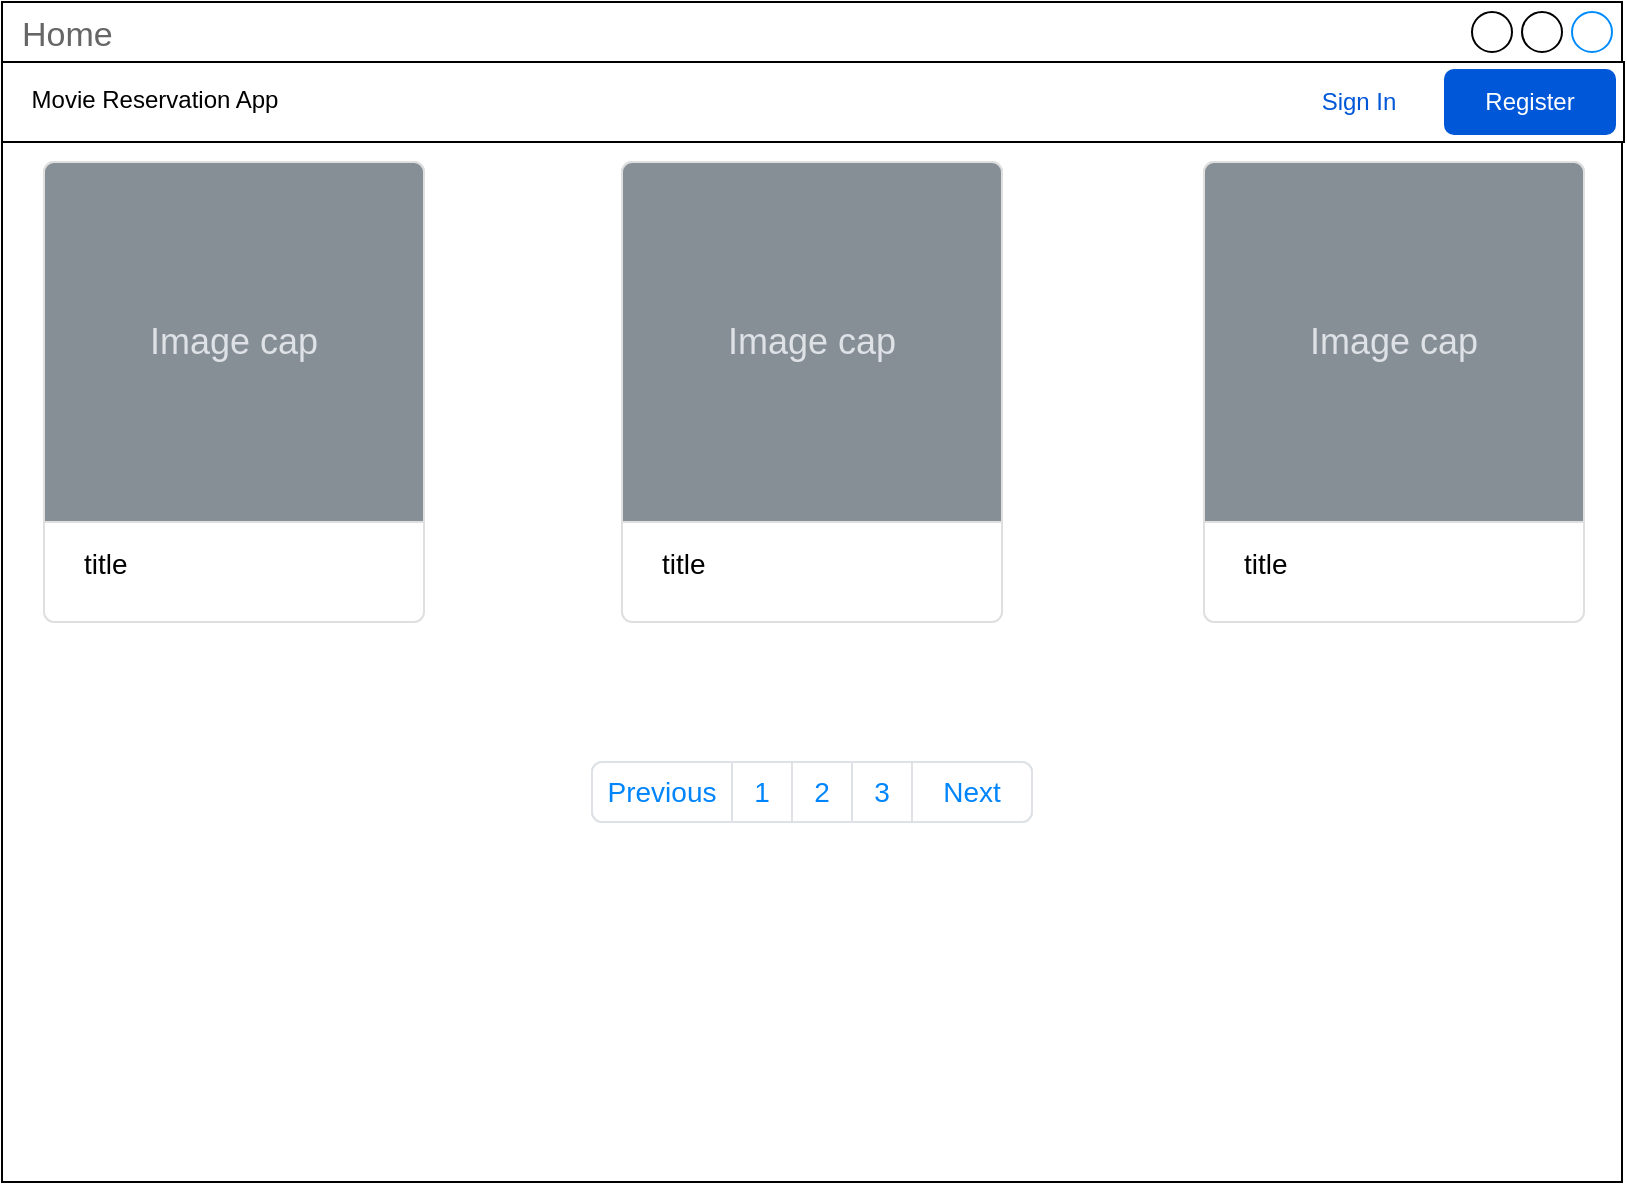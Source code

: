 <mxfile pages="2">
    <diagram id="GWFfLCvhLpJTNQ_UYMva" name="home">
        <mxGraphModel dx="596" dy="440" grid="1" gridSize="10" guides="1" tooltips="1" connect="1" arrows="1" fold="1" page="1" pageScale="1" pageWidth="827" pageHeight="1169" math="0" shadow="0">
            <root>
                <mxCell id="0"/>
                <mxCell id="1" parent="0"/>
                <mxCell id="f6s3JwkN0MdlUgzI1syV-1" value="Home" style="strokeWidth=1;shadow=0;dashed=0;align=center;html=1;shape=mxgraph.mockup.containers.window;align=left;verticalAlign=top;spacingLeft=8;strokeColor2=#008cff;strokeColor3=#c4c4c4;fontColor=#666666;mainText=;fontSize=17;labelBackgroundColor=none;whiteSpace=wrap;" parent="1" vertex="1">
                    <mxGeometry x="9" y="20" width="810" height="590" as="geometry"/>
                </mxCell>
                <mxCell id="enZfVMpQGpxIZAzEN-10-1" value="" style="rounded=0;whiteSpace=wrap;html=1;" parent="1" vertex="1">
                    <mxGeometry x="9" y="50" width="811" height="40" as="geometry"/>
                </mxCell>
                <mxCell id="enZfVMpQGpxIZAzEN-10-5" value="Register" style="rounded=1;fillColor=#0057D8;strokeColor=none;html=1;whiteSpace=wrap;fontColor=#ffffff;align=center;verticalAlign=middle;fontStyle=0;fontSize=12;sketch=0;" parent="1" vertex="1">
                    <mxGeometry x="730" y="53.5" width="86" height="33" as="geometry"/>
                </mxCell>
                <mxCell id="enZfVMpQGpxIZAzEN-10-6" value="Sign In" style="fillColor=none;strokeColor=none;html=1;fontColor=#0057D8;align=center;verticalAlign=middle;fontStyle=0;fontSize=12" parent="1" vertex="1">
                    <mxGeometry x="644" y="53.5" width="86" height="33" as="geometry"/>
                </mxCell>
                <mxCell id="enZfVMpQGpxIZAzEN-10-7" value="Movie Reservation App" style="text;html=1;align=center;verticalAlign=middle;whiteSpace=wrap;rounded=0;" parent="1" vertex="1">
                    <mxGeometry x="20" y="53.5" width="131" height="30" as="geometry"/>
                </mxCell>
                <mxCell id="enZfVMpQGpxIZAzEN-10-10" value="title" style="html=1;shadow=0;dashed=0;shape=mxgraph.bootstrap.rrect;rSize=5;strokeColor=#DFDFDF;html=1;whiteSpace=wrap;fillColor=#ffffff;fontColor=#000000;verticalAlign=bottom;align=left;spacing=20;fontSize=14;" parent="1" vertex="1">
                    <mxGeometry x="30" y="100" width="190" height="230" as="geometry"/>
                </mxCell>
                <mxCell id="enZfVMpQGpxIZAzEN-10-11" value="Image cap" style="html=1;shadow=0;dashed=0;shape=mxgraph.bootstrap.topButton;rSize=5;perimeter=none;whiteSpace=wrap;fillColor=#868E96;strokeColor=#DFDFDF;fontColor=#DEE2E6;resizeWidth=1;fontSize=18;" parent="enZfVMpQGpxIZAzEN-10-10" vertex="1">
                    <mxGeometry width="190" height="180" relative="1" as="geometry"/>
                </mxCell>
                <mxCell id="enZfVMpQGpxIZAzEN-10-12" value="title" style="html=1;shadow=0;dashed=0;shape=mxgraph.bootstrap.rrect;rSize=5;strokeColor=#DFDFDF;html=1;whiteSpace=wrap;fillColor=#ffffff;fontColor=#000000;verticalAlign=bottom;align=left;spacing=20;fontSize=14;" parent="1" vertex="1">
                    <mxGeometry x="319" y="100" width="190" height="230" as="geometry"/>
                </mxCell>
                <mxCell id="enZfVMpQGpxIZAzEN-10-13" value="Image cap" style="html=1;shadow=0;dashed=0;shape=mxgraph.bootstrap.topButton;rSize=5;perimeter=none;whiteSpace=wrap;fillColor=#868E96;strokeColor=#DFDFDF;fontColor=#DEE2E6;resizeWidth=1;fontSize=18;" parent="enZfVMpQGpxIZAzEN-10-12" vertex="1">
                    <mxGeometry width="190" height="180" relative="1" as="geometry"/>
                </mxCell>
                <mxCell id="enZfVMpQGpxIZAzEN-10-14" value="title" style="html=1;shadow=0;dashed=0;shape=mxgraph.bootstrap.rrect;rSize=5;strokeColor=#DFDFDF;html=1;whiteSpace=wrap;fillColor=#ffffff;fontColor=#000000;verticalAlign=bottom;align=left;spacing=20;fontSize=14;" parent="1" vertex="1">
                    <mxGeometry x="610" y="100" width="190" height="230" as="geometry"/>
                </mxCell>
                <mxCell id="enZfVMpQGpxIZAzEN-10-15" value="Image cap" style="html=1;shadow=0;dashed=0;shape=mxgraph.bootstrap.topButton;rSize=5;perimeter=none;whiteSpace=wrap;fillColor=#868E96;strokeColor=#DFDFDF;fontColor=#DEE2E6;resizeWidth=1;fontSize=18;" parent="enZfVMpQGpxIZAzEN-10-14" vertex="1">
                    <mxGeometry width="190" height="180" relative="1" as="geometry"/>
                </mxCell>
                <mxCell id="PEdeGD_hOIm0k0dsKLWk-1" value="" style="html=1;shadow=0;dashed=0;shape=mxgraph.bootstrap.rrect;rSize=5;strokeColor=#DEE2E6;html=1;whiteSpace=wrap;fillColor=#ffffff;fontColor=#0085FC;fontSize=14;" parent="1" vertex="1">
                    <mxGeometry x="304" y="400" width="220" height="30" as="geometry"/>
                </mxCell>
                <mxCell id="PEdeGD_hOIm0k0dsKLWk-2" value="Previous" style="strokeColor=inherit;fillColor=inherit;gradientColor=inherit;fontColor=inherit;html=1;shadow=0;dashed=0;shape=mxgraph.bootstrap.leftButton;rSize=5;perimeter=none;whiteSpace=wrap;resizeHeight=1;fontSize=14;" parent="PEdeGD_hOIm0k0dsKLWk-1" vertex="1">
                    <mxGeometry width="70" height="30" relative="1" as="geometry"/>
                </mxCell>
                <mxCell id="PEdeGD_hOIm0k0dsKLWk-3" value="1" style="strokeColor=inherit;fillColor=inherit;gradientColor=inherit;fontColor=inherit;html=1;shadow=0;dashed=0;perimeter=none;whiteSpace=wrap;resizeHeight=1;fontSize=14;" parent="PEdeGD_hOIm0k0dsKLWk-1" vertex="1">
                    <mxGeometry width="30" height="30" relative="1" as="geometry">
                        <mxPoint x="70" as="offset"/>
                    </mxGeometry>
                </mxCell>
                <mxCell id="PEdeGD_hOIm0k0dsKLWk-4" value="2" style="strokeColor=inherit;fillColor=inherit;gradientColor=inherit;fontColor=inherit;html=1;shadow=0;dashed=0;perimeter=none;whiteSpace=wrap;resizeHeight=1;fontSize=14;" parent="PEdeGD_hOIm0k0dsKLWk-1" vertex="1">
                    <mxGeometry width="30" height="30" relative="1" as="geometry">
                        <mxPoint x="100" as="offset"/>
                    </mxGeometry>
                </mxCell>
                <mxCell id="PEdeGD_hOIm0k0dsKLWk-5" value="3" style="strokeColor=inherit;fillColor=inherit;gradientColor=inherit;fontColor=inherit;html=1;shadow=0;dashed=0;perimeter=none;whiteSpace=wrap;resizeHeight=1;fontSize=14;" parent="PEdeGD_hOIm0k0dsKLWk-1" vertex="1">
                    <mxGeometry width="30" height="30" relative="1" as="geometry">
                        <mxPoint x="130" as="offset"/>
                    </mxGeometry>
                </mxCell>
                <mxCell id="PEdeGD_hOIm0k0dsKLWk-6" value="Next" style="strokeColor=inherit;fillColor=inherit;gradientColor=inherit;fontColor=inherit;html=1;shadow=0;dashed=0;shape=mxgraph.bootstrap.rightButton;rSize=5;perimeter=none;whiteSpace=wrap;resizeHeight=1;fontSize=14;" parent="PEdeGD_hOIm0k0dsKLWk-1" vertex="1">
                    <mxGeometry x="1" width="60" height="30" relative="1" as="geometry">
                        <mxPoint x="-60" as="offset"/>
                    </mxGeometry>
                </mxCell>
            </root>
        </mxGraphModel>
    </diagram>
    <diagram id="51eIaUIiA1ZKY0hffxHQ" name="movie-details">
        <mxGraphModel dx="596" dy="440" grid="1" gridSize="10" guides="1" tooltips="1" connect="1" arrows="1" fold="1" page="1" pageScale="1" pageWidth="827" pageHeight="1169" math="0" shadow="0">
            <root>
                <mxCell id="0"/>
                <mxCell id="1" parent="0"/>
                <mxCell id="isGys2z--TmY4RxQtWzl-1" value="Movie Details" style="strokeWidth=1;shadow=0;dashed=0;align=center;html=1;shape=mxgraph.mockup.containers.window;align=left;verticalAlign=top;spacingLeft=8;strokeColor2=#008cff;strokeColor3=#c4c4c4;fontColor=#666666;mainText=;fontSize=17;labelBackgroundColor=none;whiteSpace=wrap;" parent="1" vertex="1">
                    <mxGeometry x="9" y="20" width="810" height="590" as="geometry"/>
                </mxCell>
                <mxCell id="isGys2z--TmY4RxQtWzl-2" value="" style="rounded=0;whiteSpace=wrap;html=1;" parent="1" vertex="1">
                    <mxGeometry x="9" y="50" width="811" height="40" as="geometry"/>
                </mxCell>
                <mxCell id="isGys2z--TmY4RxQtWzl-3" value="Register" style="rounded=1;fillColor=#0057D8;strokeColor=none;html=1;whiteSpace=wrap;fontColor=#ffffff;align=center;verticalAlign=middle;fontStyle=0;fontSize=12;sketch=0;" parent="1" vertex="1">
                    <mxGeometry x="730" y="53.5" width="86" height="33" as="geometry"/>
                </mxCell>
                <mxCell id="isGys2z--TmY4RxQtWzl-4" value="Sign In" style="fillColor=none;strokeColor=none;html=1;fontColor=#0057D8;align=center;verticalAlign=middle;fontStyle=0;fontSize=12" parent="1" vertex="1">
                    <mxGeometry x="644" y="53.5" width="86" height="33" as="geometry"/>
                </mxCell>
                <mxCell id="isGys2z--TmY4RxQtWzl-5" value="Movie Reservation App" style="text;html=1;align=center;verticalAlign=middle;whiteSpace=wrap;rounded=0;" parent="1" vertex="1">
                    <mxGeometry x="20" y="53.5" width="131" height="30" as="geometry"/>
                </mxCell>
                <mxCell id="j7OEz0O2rtIiI6W0pvnm-3" value="" style="shape=image;html=1;verticalLabelPosition=bottom;verticalAlign=top;imageAspect=1;aspect=fixed;image=img/clipart/Gear_128x128.png" parent="1" vertex="1">
                    <mxGeometry x="30" y="110" width="400.65" height="470" as="geometry"/>
                </mxCell>
                <mxCell id="j7OEz0O2rtIiI6W0pvnm-4" value="&lt;h1 style=&quot;margin-top: 0px;&quot;&gt;Heading&lt;/h1&gt;&lt;p&gt;Lorem ipsum dolor sit amet, consectetur adipisicing elit, sed do eiusmod tempor incididunt ut labore et dolore magna aliqua.&lt;/p&gt;&lt;p&gt;&lt;br&gt;&lt;/p&gt;&lt;p&gt;director&lt;/p&gt;&lt;p&gt;&lt;br&gt;&lt;/p&gt;&lt;p&gt;genre&lt;/p&gt;&lt;p&gt;&lt;br&gt;&lt;/p&gt;&lt;p&gt;&lt;br&gt;&lt;/p&gt;" style="text;html=1;whiteSpace=wrap;overflow=hidden;rounded=0;" parent="1" vertex="1">
                    <mxGeometry x="480" y="110" width="330" height="460" as="geometry"/>
                </mxCell>
                <mxCell id="j7OEz0O2rtIiI6W0pvnm-5" value="View Movie Schedules" style="rounded=1;fillColor=#0057D8;strokeColor=none;html=1;whiteSpace=wrap;fontColor=#ffffff;align=center;verticalAlign=middle;fontStyle=0;fontSize=12;sketch=0;" parent="1" vertex="1">
                    <mxGeometry x="650" y="537" width="156" height="33" as="geometry"/>
                </mxCell>
            </root>
        </mxGraphModel>
    </diagram>
    <diagram id="jYSCGszzfAzp_WSV8eBg" name="dashboard">
        <mxGraphModel dx="596" dy="440" grid="1" gridSize="10" guides="1" tooltips="1" connect="1" arrows="1" fold="1" page="1" pageScale="1" pageWidth="850" pageHeight="1100" math="0" shadow="0">
            <root>
                <mxCell id="0"/>
                <mxCell id="1" parent="0"/>
                <mxCell id="ys39Ev1LeJzqGtuAvWa4-1" value="Dashboard" style="strokeWidth=1;shadow=0;dashed=0;align=center;html=1;shape=mxgraph.mockup.containers.window;align=left;verticalAlign=top;spacingLeft=8;strokeColor2=#008cff;strokeColor3=#c4c4c4;fontColor=#666666;mainText=;fontSize=17;labelBackgroundColor=none;whiteSpace=wrap;" parent="1" vertex="1">
                    <mxGeometry x="9" y="20" width="810" height="590" as="geometry"/>
                </mxCell>
                <mxCell id="ys39Ev1LeJzqGtuAvWa4-2" value="" style="rounded=0;whiteSpace=wrap;html=1;" parent="1" vertex="1">
                    <mxGeometry x="9" y="50" width="811" height="40" as="geometry"/>
                </mxCell>
                <mxCell id="ys39Ev1LeJzqGtuAvWa4-3" value="Register" style="rounded=1;fillColor=#0057D8;strokeColor=none;html=1;whiteSpace=wrap;fontColor=#ffffff;align=center;verticalAlign=middle;fontStyle=0;fontSize=12;sketch=0;" parent="1" vertex="1">
                    <mxGeometry x="730" y="53.5" width="86" height="33" as="geometry"/>
                </mxCell>
                <mxCell id="ys39Ev1LeJzqGtuAvWa4-4" value="Sign In" style="fillColor=none;strokeColor=none;html=1;fontColor=#0057D8;align=center;verticalAlign=middle;fontStyle=0;fontSize=12" parent="1" vertex="1">
                    <mxGeometry x="644" y="53.5" width="86" height="33" as="geometry"/>
                </mxCell>
                <mxCell id="ys39Ev1LeJzqGtuAvWa4-5" value="Movie Reservation App" style="text;html=1;align=center;verticalAlign=middle;whiteSpace=wrap;rounded=0;" parent="1" vertex="1">
                    <mxGeometry x="20" y="53.5" width="131" height="30" as="geometry"/>
                </mxCell>
                <mxCell id="MO3mJ0Exob9gXDRP8ob4-1" value="" style="rounded=0;whiteSpace=wrap;html=1;" parent="1" vertex="1">
                    <mxGeometry x="9" y="90" width="231" height="520" as="geometry"/>
                </mxCell>
                <mxCell id="MO3mJ0Exob9gXDRP8ob4-3" value="Theater Filter" style="rounded=0;whiteSpace=wrap;html=1;" parent="1" vertex="1">
                    <mxGeometry x="27.25" y="120" width="194.5" height="100" as="geometry"/>
                </mxCell>
                <mxCell id="MO3mJ0Exob9gXDRP8ob4-4" value="Movie Filter" style="rounded=0;whiteSpace=wrap;html=1;" parent="1" vertex="1">
                    <mxGeometry x="27.25" y="240" width="194.5" height="100" as="geometry"/>
                </mxCell>
                <mxCell id="MO3mJ0Exob9gXDRP8ob4-5" value="Date Filter" style="rounded=0;whiteSpace=wrap;html=1;" parent="1" vertex="1">
                    <mxGeometry x="27.25" y="360" width="194.5" height="100" as="geometry"/>
                </mxCell>
                <mxCell id="sudrPLVQYCEkbcGEYN2M-1" value="" style="rounded=0;whiteSpace=wrap;html=1;" parent="1" vertex="1">
                    <mxGeometry x="260" y="120" width="540" height="310" as="geometry"/>
                </mxCell>
                <mxCell id="sudrPLVQYCEkbcGEYN2M-2" value="" style="shape=singleArrow;direction=south;whiteSpace=wrap;html=1;" parent="1" vertex="1">
                    <mxGeometry x="780" y="130" width="10" height="10" as="geometry"/>
                </mxCell>
                <mxCell id="sudrPLVQYCEkbcGEYN2M-6" value="Icon" style="icon;html=1;image=img/clipart/Gear_128x128.png" parent="1" vertex="1">
                    <mxGeometry x="270" y="170" width="160" height="160" as="geometry"/>
                </mxCell>
                <mxCell id="sudrPLVQYCEkbcGEYN2M-7" value="Title" style="text;html=1;strokeColor=none;fillColor=none;align=center;verticalAlign=middle;whiteSpace=wrap;rounded=0;" parent="1" vertex="1">
                    <mxGeometry x="270" y="130" width="60" height="30" as="geometry"/>
                </mxCell>
                <mxCell id="sudrPLVQYCEkbcGEYN2M-8" value="" style="endArrow=none;html=1;exitX=-0.004;exitY=0.123;exitDx=0;exitDy=0;exitPerimeter=0;" parent="1" source="sudrPLVQYCEkbcGEYN2M-1" edge="1">
                    <mxGeometry width="50" height="50" relative="1" as="geometry">
                        <mxPoint x="490" y="230" as="sourcePoint"/>
                        <mxPoint x="800" y="160" as="targetPoint"/>
                    </mxGeometry>
                </mxCell>
                <mxCell id="AO8YoWZ0hTl-oSYGVZbD-1" value="&lt;h1&gt;Heading&lt;/h1&gt;&lt;p&gt;Lorem ipsum dolor sit amet, consectetur adipisicing elit, sed do eiusmod tempor incididunt ut labore et dolore magna aliqua.&lt;/p&gt;" style="text;html=1;strokeColor=none;fillColor=none;spacing=5;spacingTop=-20;whiteSpace=wrap;overflow=hidden;rounded=0;" vertex="1" parent="1">
                    <mxGeometry x="450" y="170" width="330" height="120" as="geometry"/>
                </mxCell>
            </root>
        </mxGraphModel>
    </diagram>
    <diagram id="7EI1ctuYuQzFfCtV7iQC" name="login">
        <mxGraphModel dx="906" dy="647" grid="1" gridSize="10" guides="1" tooltips="1" connect="1" arrows="1" fold="1" page="1" pageScale="1" pageWidth="850" pageHeight="1100" math="0" shadow="0">
            <root>
                <mxCell id="0"/>
                <mxCell id="1" parent="0"/>
                <mxCell id="9pVYBihy1OX_ZmyKA-sD-1" value="Dashboard" style="strokeWidth=1;shadow=0;dashed=0;align=center;html=1;shape=mxgraph.mockup.containers.window;align=left;verticalAlign=top;spacingLeft=8;strokeColor2=#008cff;strokeColor3=#c4c4c4;fontColor=#666666;mainText=;fontSize=17;labelBackgroundColor=none;whiteSpace=wrap;" parent="1" vertex="1">
                    <mxGeometry x="9" y="20" width="810" height="590" as="geometry"/>
                </mxCell>
                <mxCell id="9pVYBihy1OX_ZmyKA-sD-2" value="" style="rounded=0;whiteSpace=wrap;html=1;" parent="1" vertex="1">
                    <mxGeometry x="9" y="50" width="811" height="40" as="geometry"/>
                </mxCell>
                <mxCell id="9pVYBihy1OX_ZmyKA-sD-3" value="Register" style="rounded=1;fillColor=#0057D8;strokeColor=none;html=1;whiteSpace=wrap;fontColor=#ffffff;align=center;verticalAlign=middle;fontStyle=0;fontSize=12;sketch=0;" parent="1" vertex="1">
                    <mxGeometry x="730" y="53.5" width="86" height="33" as="geometry"/>
                </mxCell>
                <mxCell id="9pVYBihy1OX_ZmyKA-sD-4" value="Sign In" style="fillColor=none;strokeColor=none;html=1;fontColor=#0057D8;align=center;verticalAlign=middle;fontStyle=0;fontSize=12" parent="1" vertex="1">
                    <mxGeometry x="644" y="53.5" width="86" height="33" as="geometry"/>
                </mxCell>
                <mxCell id="9pVYBihy1OX_ZmyKA-sD-5" value="Movie Reservation App" style="text;html=1;align=center;verticalAlign=middle;whiteSpace=wrap;rounded=0;" parent="1" vertex="1">
                    <mxGeometry x="20" y="53.5" width="131" height="30" as="geometry"/>
                </mxCell>
            </root>
        </mxGraphModel>
    </diagram>
    <diagram id="6Che_fpGWVz0Qr3zhA32" name="movie-finder/theater-finder">
        <mxGraphModel dx="596" dy="440" grid="1" gridSize="10" guides="1" tooltips="1" connect="1" arrows="1" fold="1" page="1" pageScale="1" pageWidth="850" pageHeight="1100" math="0" shadow="0">
            <root>
                <mxCell id="0"/>
                <mxCell id="1" parent="0"/>
                <mxCell id="4KJYNrKL_MZzd-rmFqRK-1" value="Home" style="strokeWidth=1;shadow=0;dashed=0;align=center;html=1;shape=mxgraph.mockup.containers.window;align=left;verticalAlign=top;spacingLeft=8;strokeColor2=#008cff;strokeColor3=#c4c4c4;fontColor=#666666;mainText=;fontSize=17;labelBackgroundColor=none;whiteSpace=wrap;" parent="1" vertex="1">
                    <mxGeometry x="9" y="20" width="810" height="590" as="geometry"/>
                </mxCell>
                <mxCell id="4KJYNrKL_MZzd-rmFqRK-2" value="" style="rounded=0;whiteSpace=wrap;html=1;" parent="1" vertex="1">
                    <mxGeometry x="9" y="50" width="811" height="40" as="geometry"/>
                </mxCell>
                <mxCell id="4KJYNrKL_MZzd-rmFqRK-3" value="Register" style="rounded=1;fillColor=#0057D8;strokeColor=none;html=1;whiteSpace=wrap;fontColor=#ffffff;align=center;verticalAlign=middle;fontStyle=0;fontSize=12;sketch=0;" parent="1" vertex="1">
                    <mxGeometry x="730" y="53.5" width="86" height="33" as="geometry"/>
                </mxCell>
                <mxCell id="4KJYNrKL_MZzd-rmFqRK-4" value="Sign In" style="fillColor=none;strokeColor=none;html=1;fontColor=#0057D8;align=center;verticalAlign=middle;fontStyle=0;fontSize=12" parent="1" vertex="1">
                    <mxGeometry x="644" y="53.5" width="86" height="33" as="geometry"/>
                </mxCell>
                <mxCell id="4KJYNrKL_MZzd-rmFqRK-5" value="Movie Reservation App" style="text;html=1;align=center;verticalAlign=middle;whiteSpace=wrap;rounded=0;" parent="1" vertex="1">
                    <mxGeometry x="20" y="53.5" width="131" height="30" as="geometry"/>
                </mxCell>
                <mxCell id="asrRDBdpRfatS4WkG832-1" value="Dashboard" style="strokeWidth=1;shadow=0;dashed=0;align=center;html=1;shape=mxgraph.mockup.containers.window;align=left;verticalAlign=top;spacingLeft=8;strokeColor2=#008cff;strokeColor3=#c4c4c4;fontColor=#666666;mainText=;fontSize=17;labelBackgroundColor=none;whiteSpace=wrap;" parent="1" vertex="1">
                    <mxGeometry x="9" y="20" width="810" height="590" as="geometry"/>
                </mxCell>
                <mxCell id="asrRDBdpRfatS4WkG832-2" value="" style="rounded=0;whiteSpace=wrap;html=1;" parent="1" vertex="1">
                    <mxGeometry x="9" y="50" width="811" height="40" as="geometry"/>
                </mxCell>
                <mxCell id="asrRDBdpRfatS4WkG832-3" value="Register" style="rounded=1;fillColor=#0057D8;strokeColor=none;html=1;whiteSpace=wrap;fontColor=#ffffff;align=center;verticalAlign=middle;fontStyle=0;fontSize=12;sketch=0;" parent="1" vertex="1">
                    <mxGeometry x="730" y="53.5" width="86" height="33" as="geometry"/>
                </mxCell>
                <mxCell id="asrRDBdpRfatS4WkG832-4" value="Sign In" style="fillColor=none;strokeColor=none;html=1;fontColor=#0057D8;align=center;verticalAlign=middle;fontStyle=0;fontSize=12" parent="1" vertex="1">
                    <mxGeometry x="644" y="53.5" width="86" height="33" as="geometry"/>
                </mxCell>
                <mxCell id="asrRDBdpRfatS4WkG832-5" value="Movie Reservation App" style="text;html=1;align=center;verticalAlign=middle;whiteSpace=wrap;rounded=0;" parent="1" vertex="1">
                    <mxGeometry x="20" y="53.5" width="131" height="30" as="geometry"/>
                </mxCell>
                <mxCell id="asrRDBdpRfatS4WkG832-6" value="" style="rounded=0;whiteSpace=wrap;html=1;" parent="1" vertex="1">
                    <mxGeometry x="9" y="90" width="231" height="520" as="geometry"/>
                </mxCell>
                <mxCell id="asrRDBdpRfatS4WkG832-8" value="Search Bar" style="rounded=0;whiteSpace=wrap;html=1;" parent="1" vertex="1">
                    <mxGeometry x="27.25" y="120" width="194.5" height="50" as="geometry"/>
                </mxCell>
                <mxCell id="asrRDBdpRfatS4WkG832-10" value="title" style="html=1;shadow=0;dashed=0;shape=mxgraph.bootstrap.rrect;rSize=5;strokeColor=#DFDFDF;html=1;whiteSpace=wrap;fillColor=#ffffff;fontColor=#000000;verticalAlign=bottom;align=left;spacing=20;fontSize=14;" parent="1" vertex="1">
                    <mxGeometry x="280" y="110" width="190" height="230" as="geometry"/>
                </mxCell>
                <mxCell id="asrRDBdpRfatS4WkG832-11" value="Image cap" style="html=1;shadow=0;dashed=0;shape=mxgraph.bootstrap.topButton;rSize=5;perimeter=none;whiteSpace=wrap;fillColor=#868E96;strokeColor=#DFDFDF;fontColor=#DEE2E6;resizeWidth=1;fontSize=18;" parent="asrRDBdpRfatS4WkG832-10" vertex="1">
                    <mxGeometry width="190" height="180" relative="1" as="geometry"/>
                </mxCell>
                <mxCell id="asrRDBdpRfatS4WkG832-12" value="title" style="html=1;shadow=0;dashed=0;shape=mxgraph.bootstrap.rrect;rSize=5;strokeColor=#DFDFDF;html=1;whiteSpace=wrap;fillColor=#ffffff;fontColor=#000000;verticalAlign=bottom;align=left;spacing=20;fontSize=14;" parent="1" vertex="1">
                    <mxGeometry x="580" y="110" width="190" height="230" as="geometry"/>
                </mxCell>
                <mxCell id="asrRDBdpRfatS4WkG832-13" value="Image cap" style="html=1;shadow=0;dashed=0;shape=mxgraph.bootstrap.topButton;rSize=5;perimeter=none;whiteSpace=wrap;fillColor=#868E96;strokeColor=#DFDFDF;fontColor=#DEE2E6;resizeWidth=1;fontSize=18;" parent="asrRDBdpRfatS4WkG832-12" vertex="1">
                    <mxGeometry width="190" height="180" relative="1" as="geometry"/>
                </mxCell>
                <mxCell id="asrRDBdpRfatS4WkG832-14" value="title" style="html=1;shadow=0;dashed=0;shape=mxgraph.bootstrap.rrect;rSize=5;strokeColor=#DFDFDF;html=1;whiteSpace=wrap;fillColor=#ffffff;fontColor=#000000;verticalAlign=bottom;align=left;spacing=20;fontSize=14;" parent="1" vertex="1">
                    <mxGeometry x="280" y="360" width="190" height="230" as="geometry"/>
                </mxCell>
                <mxCell id="asrRDBdpRfatS4WkG832-15" value="Image cap" style="html=1;shadow=0;dashed=0;shape=mxgraph.bootstrap.topButton;rSize=5;perimeter=none;whiteSpace=wrap;fillColor=#868E96;strokeColor=#DFDFDF;fontColor=#DEE2E6;resizeWidth=1;fontSize=18;" parent="asrRDBdpRfatS4WkG832-14" vertex="1">
                    <mxGeometry width="190" height="180" relative="1" as="geometry"/>
                </mxCell>
                <mxCell id="asrRDBdpRfatS4WkG832-16" value="title" style="html=1;shadow=0;dashed=0;shape=mxgraph.bootstrap.rrect;rSize=5;strokeColor=#DFDFDF;html=1;whiteSpace=wrap;fillColor=#ffffff;fontColor=#000000;verticalAlign=bottom;align=left;spacing=20;fontSize=14;" parent="1" vertex="1">
                    <mxGeometry x="580" y="360" width="190" height="230" as="geometry"/>
                </mxCell>
                <mxCell id="asrRDBdpRfatS4WkG832-17" value="Image cap" style="html=1;shadow=0;dashed=0;shape=mxgraph.bootstrap.topButton;rSize=5;perimeter=none;whiteSpace=wrap;fillColor=#868E96;strokeColor=#DFDFDF;fontColor=#DEE2E6;resizeWidth=1;fontSize=18;" parent="asrRDBdpRfatS4WkG832-16" vertex="1">
                    <mxGeometry width="190" height="180" relative="1" as="geometry"/>
                </mxCell>
            </root>
        </mxGraphModel>
    </diagram>
</mxfile>